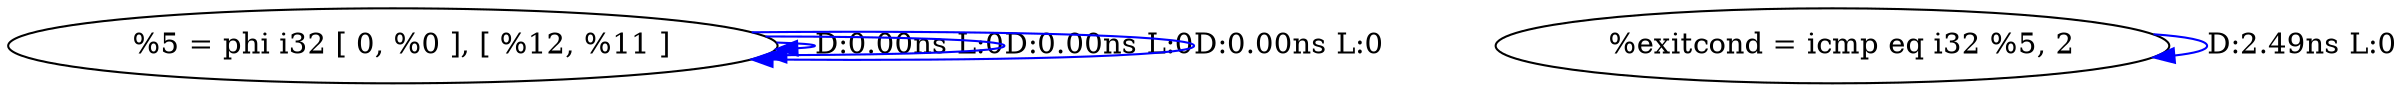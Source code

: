 digraph {
Node0x3c66e50[label="  %5 = phi i32 [ 0, %0 ], [ %12, %11 ]"];
Node0x3c66e50 -> Node0x3c66e50[label="D:0.00ns L:0",color=blue];
Node0x3c66e50 -> Node0x3c66e50[label="D:0.00ns L:0",color=blue];
Node0x3c66e50 -> Node0x3c66e50[label="D:0.00ns L:0",color=blue];
Node0x3c66f30[label="  %exitcond = icmp eq i32 %5, 2"];
Node0x3c66f30 -> Node0x3c66f30[label="D:2.49ns L:0",color=blue];
}
